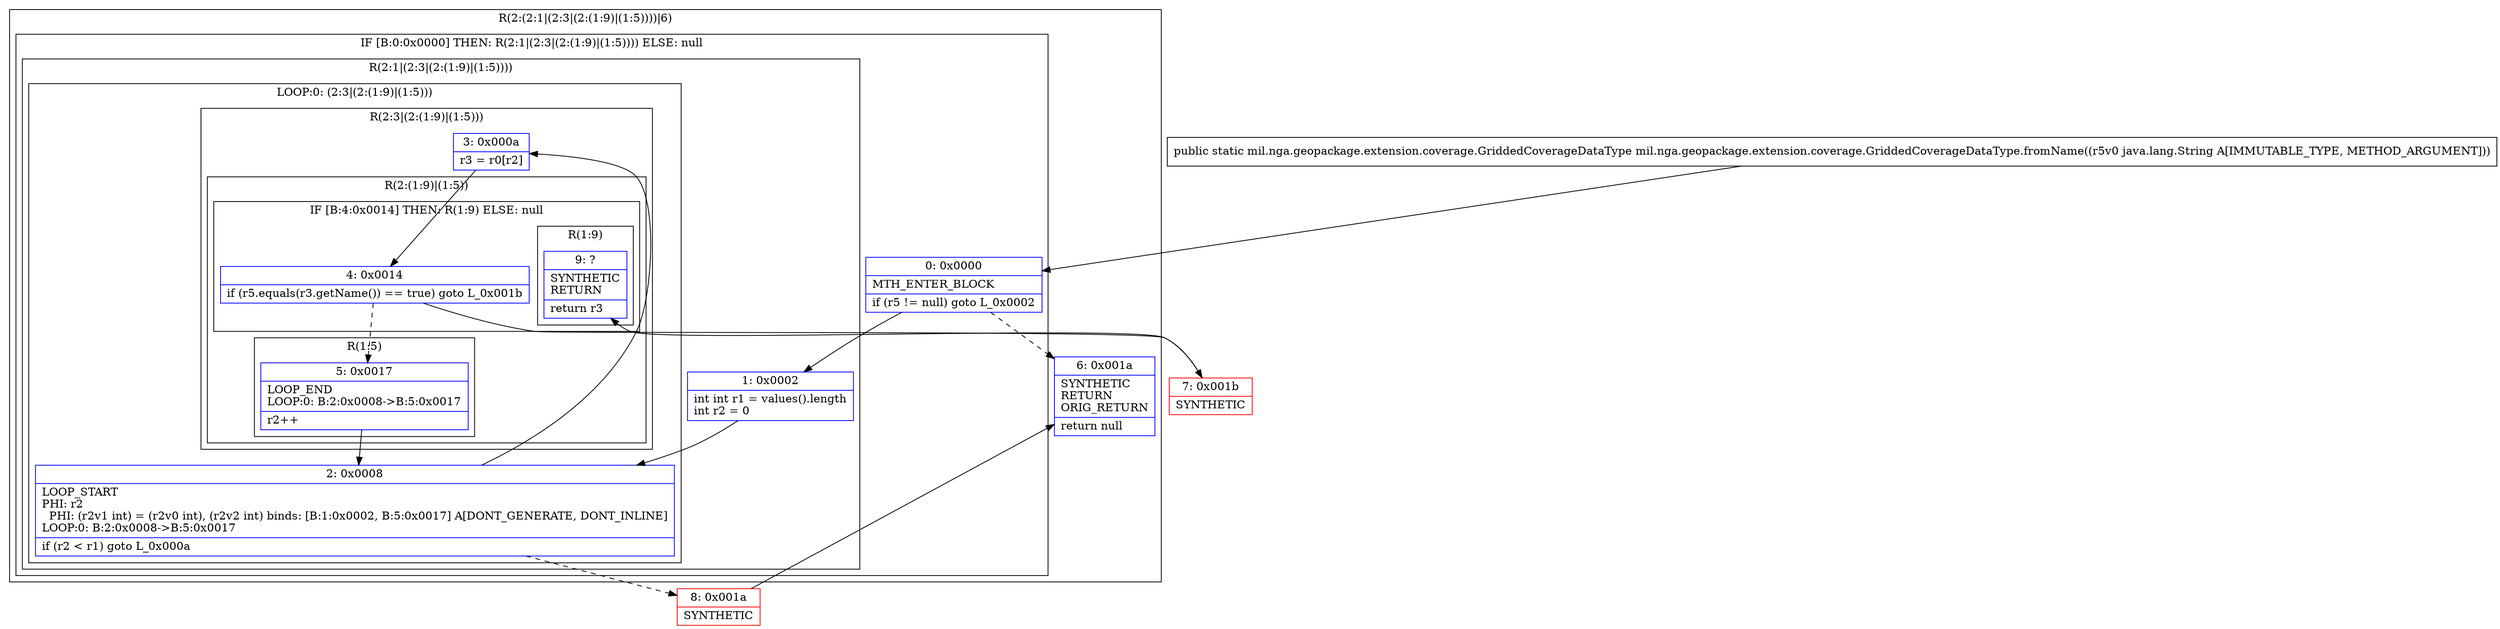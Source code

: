 digraph "CFG formil.nga.geopackage.extension.coverage.GriddedCoverageDataType.fromName(Ljava\/lang\/String;)Lmil\/nga\/geopackage\/extension\/coverage\/GriddedCoverageDataType;" {
subgraph cluster_Region_1799793564 {
label = "R(2:(2:1|(2:3|(2:(1:9)|(1:5))))|6)";
node [shape=record,color=blue];
subgraph cluster_IfRegion_2094373584 {
label = "IF [B:0:0x0000] THEN: R(2:1|(2:3|(2:(1:9)|(1:5)))) ELSE: null";
node [shape=record,color=blue];
Node_0 [shape=record,label="{0\:\ 0x0000|MTH_ENTER_BLOCK\l|if (r5 != null) goto L_0x0002\l}"];
subgraph cluster_Region_437283667 {
label = "R(2:1|(2:3|(2:(1:9)|(1:5))))";
node [shape=record,color=blue];
Node_1 [shape=record,label="{1\:\ 0x0002|int int r1 = values().length\lint r2 = 0\l}"];
subgraph cluster_LoopRegion_1877605769 {
label = "LOOP:0: (2:3|(2:(1:9)|(1:5)))";
node [shape=record,color=blue];
Node_2 [shape=record,label="{2\:\ 0x0008|LOOP_START\lPHI: r2 \l  PHI: (r2v1 int) = (r2v0 int), (r2v2 int) binds: [B:1:0x0002, B:5:0x0017] A[DONT_GENERATE, DONT_INLINE]\lLOOP:0: B:2:0x0008\-\>B:5:0x0017\l|if (r2 \< r1) goto L_0x000a\l}"];
subgraph cluster_Region_670706858 {
label = "R(2:3|(2:(1:9)|(1:5)))";
node [shape=record,color=blue];
Node_3 [shape=record,label="{3\:\ 0x000a|r3 = r0[r2]\l}"];
subgraph cluster_Region_1161237813 {
label = "R(2:(1:9)|(1:5))";
node [shape=record,color=blue];
subgraph cluster_IfRegion_468933700 {
label = "IF [B:4:0x0014] THEN: R(1:9) ELSE: null";
node [shape=record,color=blue];
Node_4 [shape=record,label="{4\:\ 0x0014|if (r5.equals(r3.getName()) == true) goto L_0x001b\l}"];
subgraph cluster_Region_1260406512 {
label = "R(1:9)";
node [shape=record,color=blue];
Node_9 [shape=record,label="{9\:\ ?|SYNTHETIC\lRETURN\l|return r3\l}"];
}
}
subgraph cluster_Region_1452073147 {
label = "R(1:5)";
node [shape=record,color=blue];
Node_5 [shape=record,label="{5\:\ 0x0017|LOOP_END\lLOOP:0: B:2:0x0008\-\>B:5:0x0017\l|r2++\l}"];
}
}
}
}
}
}
Node_6 [shape=record,label="{6\:\ 0x001a|SYNTHETIC\lRETURN\lORIG_RETURN\l|return null\l}"];
}
Node_7 [shape=record,color=red,label="{7\:\ 0x001b|SYNTHETIC\l}"];
Node_8 [shape=record,color=red,label="{8\:\ 0x001a|SYNTHETIC\l}"];
MethodNode[shape=record,label="{public static mil.nga.geopackage.extension.coverage.GriddedCoverageDataType mil.nga.geopackage.extension.coverage.GriddedCoverageDataType.fromName((r5v0 java.lang.String A[IMMUTABLE_TYPE, METHOD_ARGUMENT])) }"];
MethodNode -> Node_0;
Node_0 -> Node_1;
Node_0 -> Node_6[style=dashed];
Node_1 -> Node_2;
Node_2 -> Node_3;
Node_2 -> Node_8[style=dashed];
Node_3 -> Node_4;
Node_4 -> Node_5[style=dashed];
Node_4 -> Node_7;
Node_5 -> Node_2;
Node_7 -> Node_9;
Node_8 -> Node_6;
}

